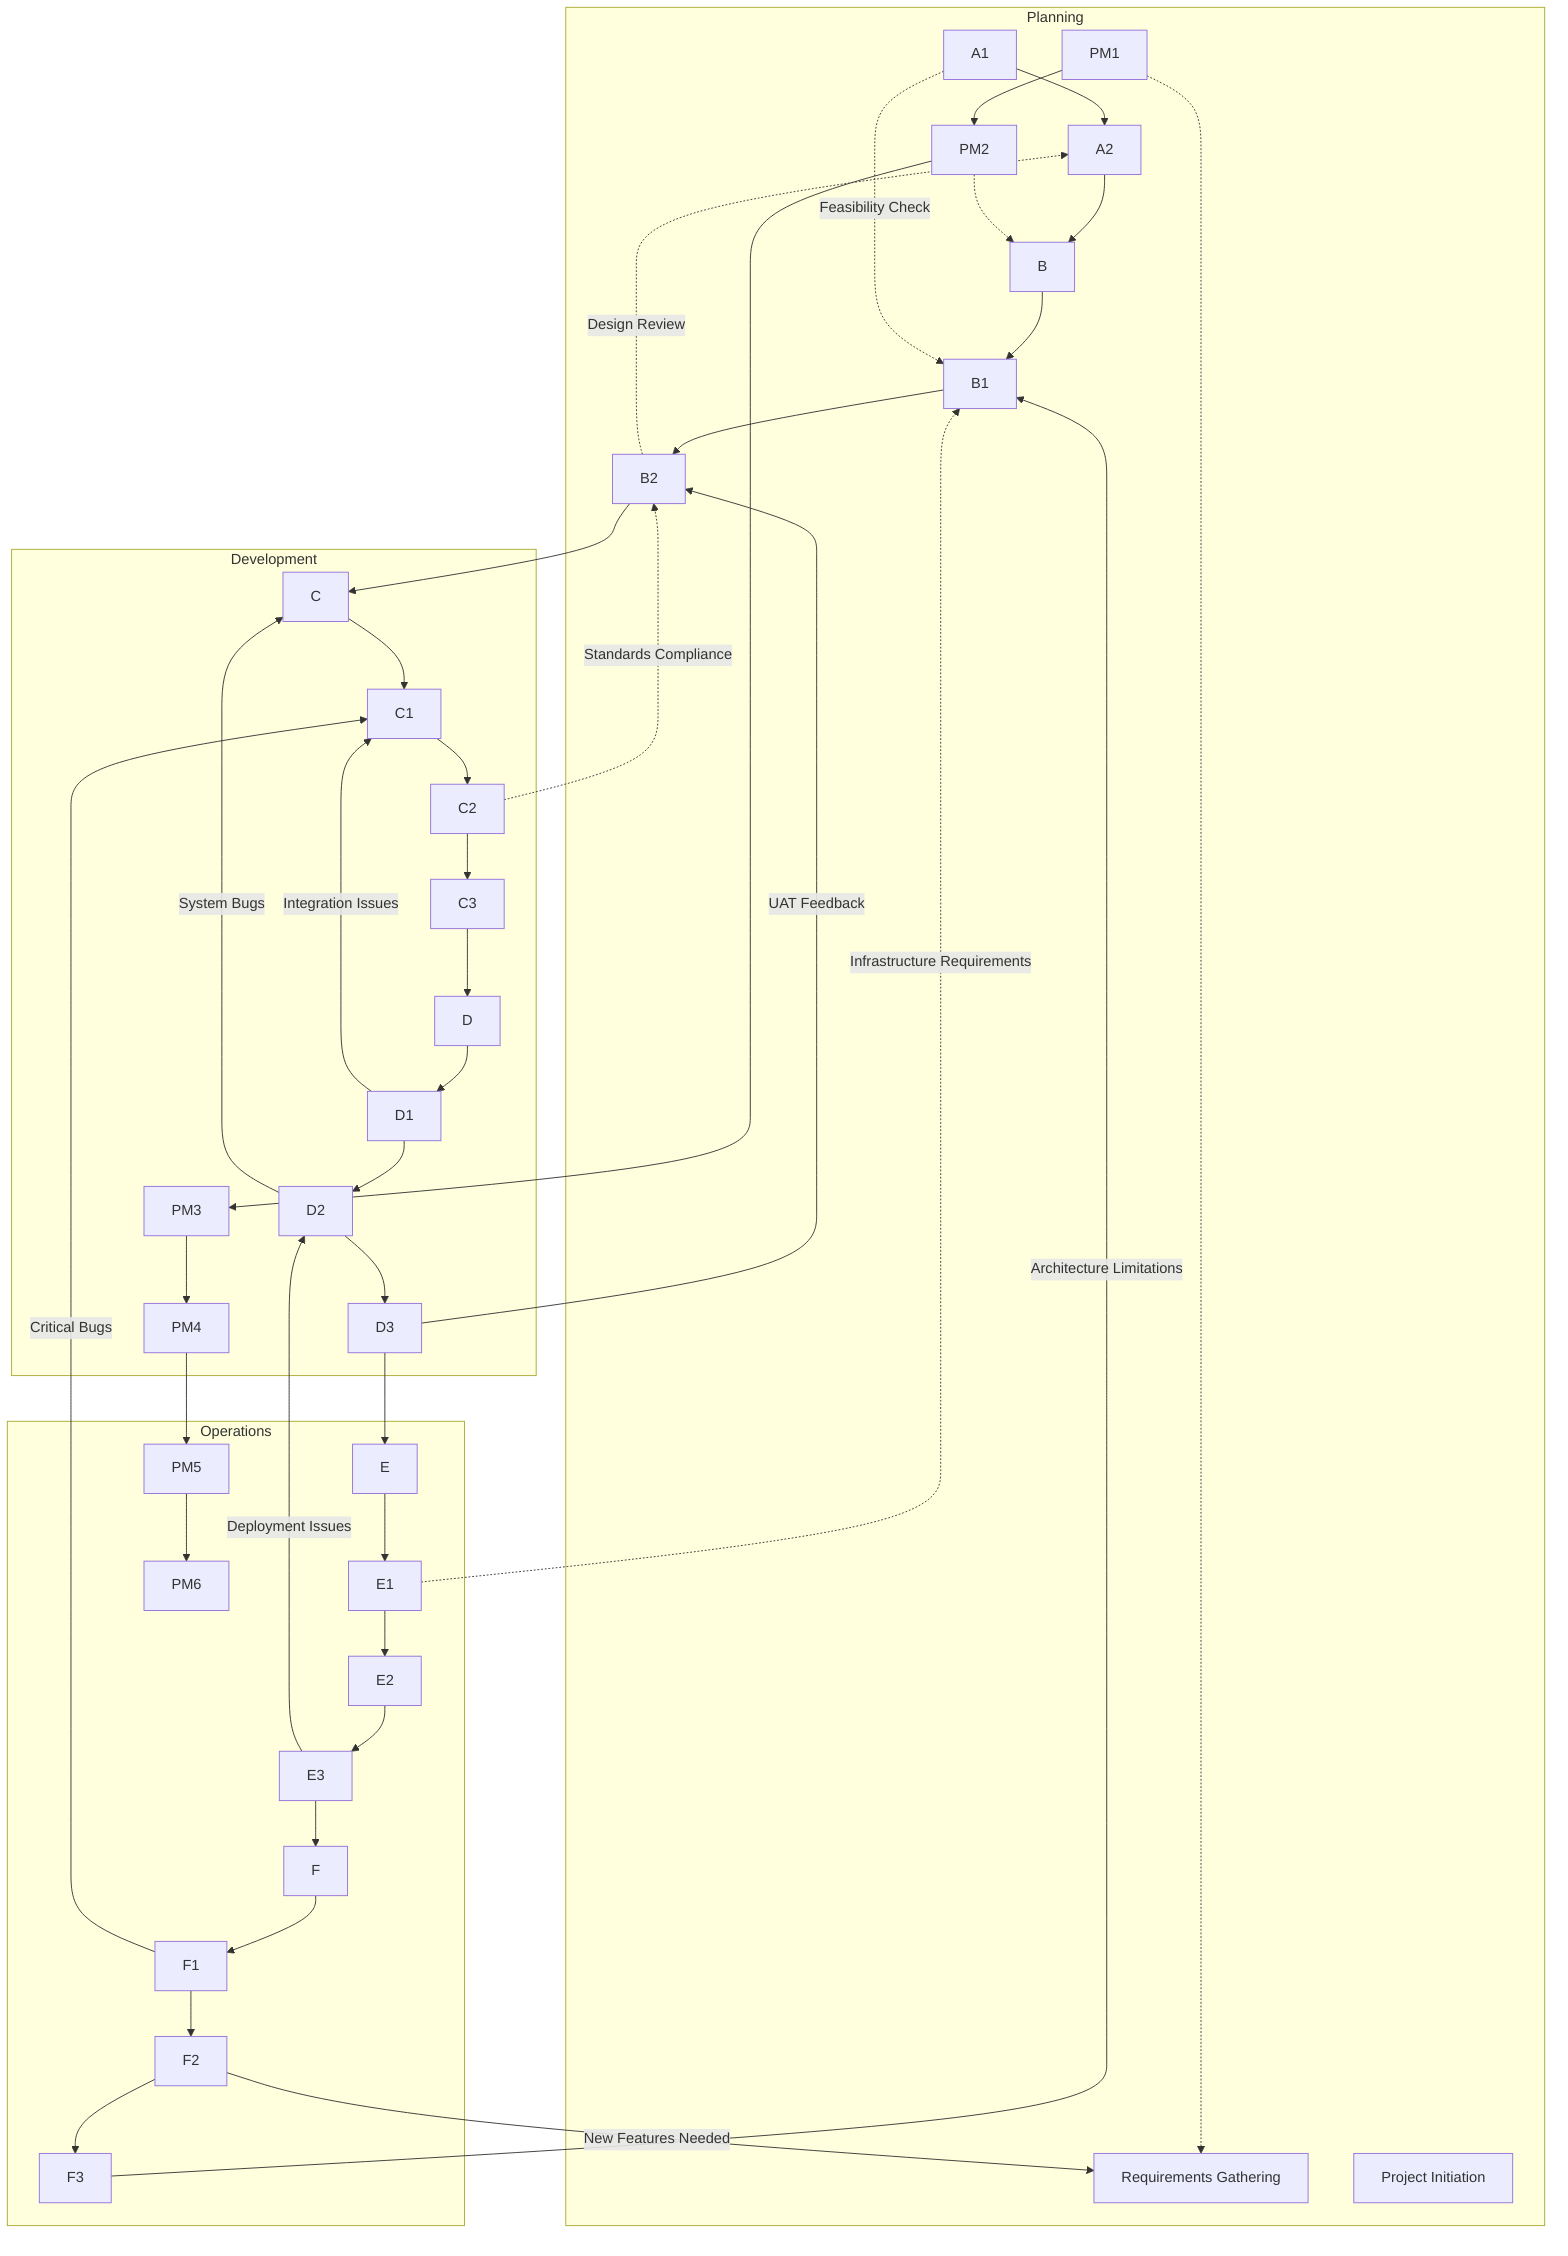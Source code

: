 flowchart TD
    A[Requirements Gathering]
    A1
    A2
    B
    B1
    B2
    C
    C1
    C2
    C3
    D
    D1
    D2
    D3
    E
    E1
    E2
    E3
    F
    F1
    F2
    F3
    PM[Project Initiation]
    PM1
    PM2
    PM3
    PM4
    PM5
    PM6
    A1 --> A2
    A2 --> B
    B --> B1
    B1 --> B2
    B2 --> C
    C --> C1
    C1 --> C2
    C2 --> C3
    C3 --> D
    D --> D1
    D1 --> D2
    D2 --> D3
    D3 --> E
    E --> E1
    E1 --> E2
    E2 --> E3
    E3 --> F
    F --> F1
    F1 --> F2
    F2 --> F3
    D1 -->|Integration Issues| C1
    D2 -->|System Bugs| C
    D3 -->|UAT Feedback| B2
    E3 -->|Deployment Issues| D2
    F1 -->|Critical Bugs| C1
    F2 -->|New Features Needed| A
    F3 -->|Architecture Limitations| B1
    A1 -.->|Feasibility Check| B1
    B2 -.->|Design Review| A2
    C2 -.->|Standards Compliance| B2
    E1 -.->|Infrastructure Requirements| B1
    PM1 --> PM2
    PM2 --> PM3
    PM3 --> PM4
    PM4 --> PM5
    PM5 --> PM6
    PM1 -.-> A
    PM2 -.-> B
    subgraph Planning
        A
        A1
        A2
        B
        B1
        B2
        PM
        PM1
        PM2
    end
    subgraph Development
        C
        C1
        C2
        C3
        D
        D1
        D2
        D3
        PM3
        PM4
    end
    subgraph Operations
        E
        E1
        E2
        E3
        F
        F1
        F2
        F3
        PM5
        PM6
    end